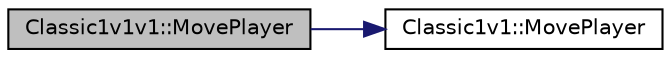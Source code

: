 digraph G
{
  edge [fontname="Helvetica",fontsize="10",labelfontname="Helvetica",labelfontsize="10"];
  node [fontname="Helvetica",fontsize="10",shape=record];
  rankdir="LR";
  Node1 [label="Classic1v1v1::MovePlayer",height=0.2,width=0.4,color="black", fillcolor="grey75", style="filled" fontcolor="black"];
  Node1 -> Node2 [color="midnightblue",fontsize="10",style="solid",fontname="Helvetica"];
  Node2 [label="Classic1v1::MovePlayer",height=0.2,width=0.4,color="black", fillcolor="white", style="filled",URL="$namespace_classic1v1.html#a74e7807fac34e205644c7f12b979abc3"];
}

